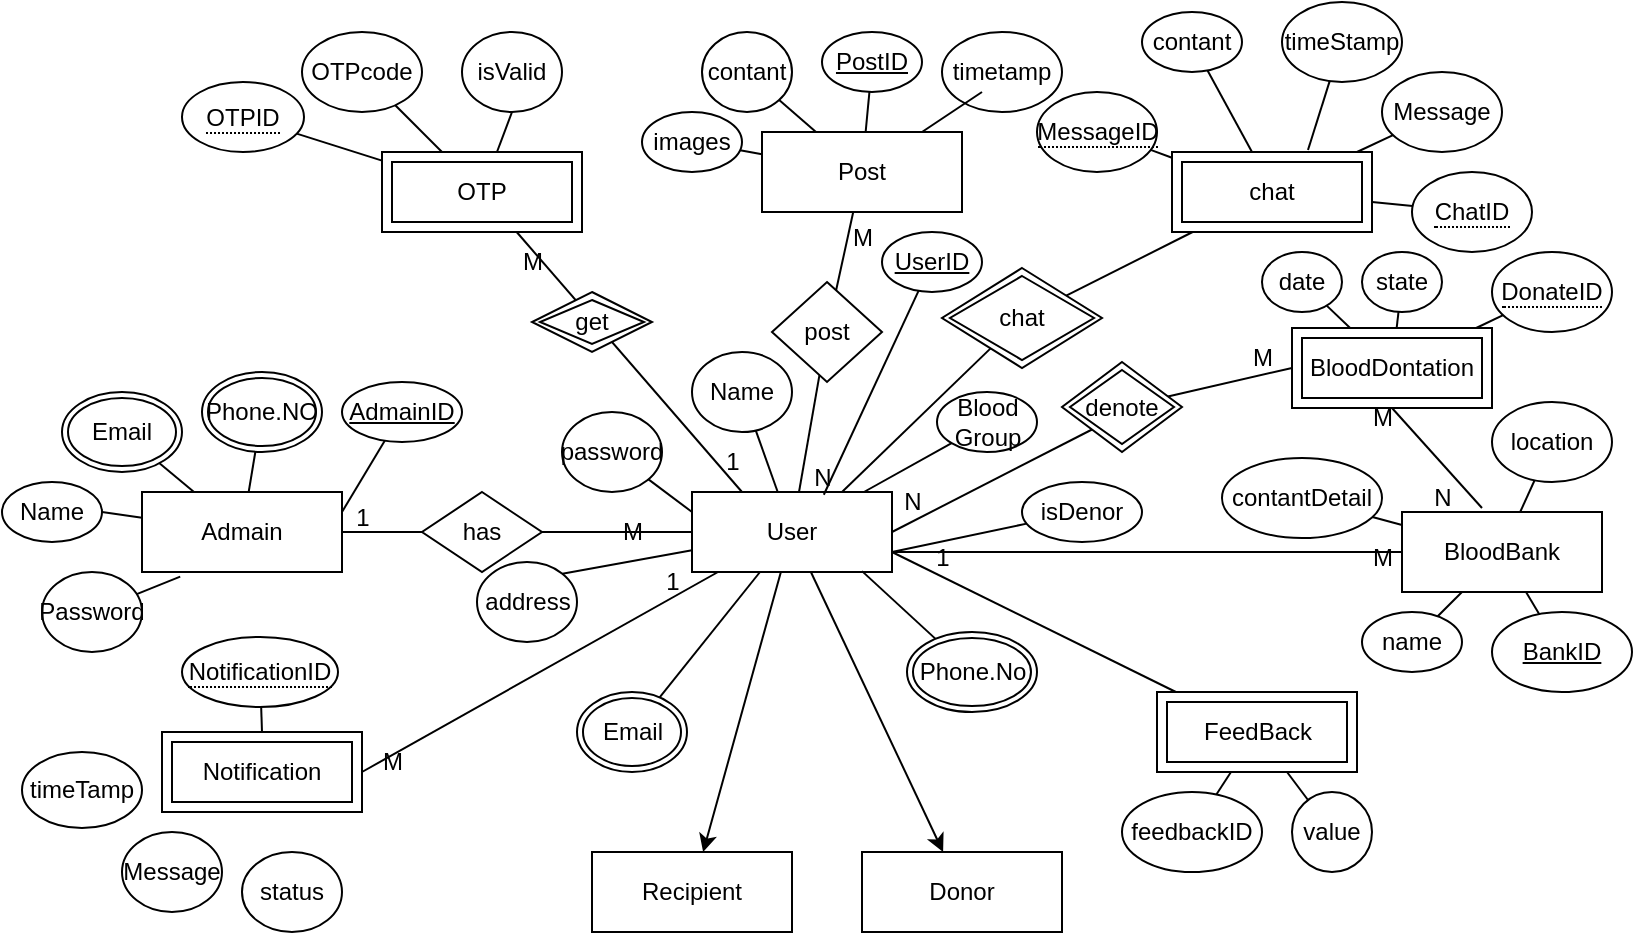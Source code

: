 <mxfile version="24.5.2" type="github">
  <diagram id="R2lEEEUBdFMjLlhIrx00" name="Page-1">
    <mxGraphModel dx="880" dy="446" grid="1" gridSize="10" guides="1" tooltips="1" connect="1" arrows="1" fold="1" page="1" pageScale="1" pageWidth="850" pageHeight="1100" math="0" shadow="0" extFonts="Permanent Marker^https://fonts.googleapis.com/css?family=Permanent+Marker">
      <root>
        <mxCell id="0" />
        <mxCell id="1" parent="0" />
        <mxCell id="QB1D0kBepASb9x_ZZ9DH-1" value="User" style="whiteSpace=wrap;html=1;align=center;" parent="1" vertex="1">
          <mxGeometry x="375" y="570" width="100" height="40" as="geometry" />
        </mxCell>
        <mxCell id="QB1D0kBepASb9x_ZZ9DH-2" value="Admain" style="whiteSpace=wrap;html=1;align=center;" parent="1" vertex="1">
          <mxGeometry x="100" y="570" width="100" height="40" as="geometry" />
        </mxCell>
        <mxCell id="QB1D0kBepASb9x_ZZ9DH-3" value="Donor" style="whiteSpace=wrap;html=1;align=center;" parent="1" vertex="1">
          <mxGeometry x="460" y="750" width="100" height="40" as="geometry" />
        </mxCell>
        <mxCell id="QB1D0kBepASb9x_ZZ9DH-4" value="Recipient" style="whiteSpace=wrap;html=1;align=center;" parent="1" vertex="1">
          <mxGeometry x="325" y="750" width="100" height="40" as="geometry" />
        </mxCell>
        <mxCell id="QB1D0kBepASb9x_ZZ9DH-5" value="OTP" style="shape=ext;margin=3;double=1;whiteSpace=wrap;html=1;align=center;" parent="1" vertex="1">
          <mxGeometry x="220" y="400" width="100" height="40" as="geometry" />
        </mxCell>
        <mxCell id="QB1D0kBepASb9x_ZZ9DH-7" value="Post" style="whiteSpace=wrap;html=1;align=center;" parent="1" vertex="1">
          <mxGeometry x="410" y="390" width="100" height="40" as="geometry" />
        </mxCell>
        <mxCell id="QB1D0kBepASb9x_ZZ9DH-8" value="BloodDontation" style="shape=ext;margin=3;double=1;whiteSpace=wrap;html=1;align=center;" parent="1" vertex="1">
          <mxGeometry x="675" y="488" width="100" height="40" as="geometry" />
        </mxCell>
        <mxCell id="QB1D0kBepASb9x_ZZ9DH-9" value="BloodBank" style="whiteSpace=wrap;html=1;align=center;" parent="1" vertex="1">
          <mxGeometry x="730" y="580" width="100" height="40" as="geometry" />
        </mxCell>
        <mxCell id="QB1D0kBepASb9x_ZZ9DH-12" value="UserID" style="ellipse;whiteSpace=wrap;html=1;align=center;fontStyle=4;" parent="1" vertex="1">
          <mxGeometry x="470" y="440" width="50" height="30" as="geometry" />
        </mxCell>
        <mxCell id="QB1D0kBepASb9x_ZZ9DH-13" value="address" style="ellipse;whiteSpace=wrap;html=1;align=center;" parent="1" vertex="1">
          <mxGeometry x="267.5" y="605" width="50" height="40" as="geometry" />
        </mxCell>
        <mxCell id="QB1D0kBepASb9x_ZZ9DH-14" value="password" style="ellipse;whiteSpace=wrap;html=1;align=center;" parent="1" vertex="1">
          <mxGeometry x="310" y="530" width="50" height="40" as="geometry" />
        </mxCell>
        <mxCell id="QB1D0kBepASb9x_ZZ9DH-15" value="Name" style="ellipse;whiteSpace=wrap;html=1;align=center;" parent="1" vertex="1">
          <mxGeometry x="375" y="500" width="50" height="40" as="geometry" />
        </mxCell>
        <mxCell id="QB1D0kBepASb9x_ZZ9DH-16" value="Phone.No" style="ellipse;shape=doubleEllipse;margin=3;whiteSpace=wrap;html=1;align=center;" parent="1" vertex="1">
          <mxGeometry x="482.5" y="640" width="65" height="40" as="geometry" />
        </mxCell>
        <mxCell id="QB1D0kBepASb9x_ZZ9DH-17" value="Email" style="ellipse;shape=doubleEllipse;margin=3;whiteSpace=wrap;html=1;align=center;" parent="1" vertex="1">
          <mxGeometry x="317.5" y="670" width="55" height="40" as="geometry" />
        </mxCell>
        <mxCell id="QB1D0kBepASb9x_ZZ9DH-18" value="isDenor" style="ellipse;whiteSpace=wrap;html=1;align=center;" parent="1" vertex="1">
          <mxGeometry x="540" y="565" width="60" height="30" as="geometry" />
        </mxCell>
        <mxCell id="QB1D0kBepASb9x_ZZ9DH-19" value="Blood&lt;br&gt;Group" style="ellipse;whiteSpace=wrap;html=1;align=center;" parent="1" vertex="1">
          <mxGeometry x="497.5" y="520" width="50" height="30" as="geometry" />
        </mxCell>
        <mxCell id="QB1D0kBepASb9x_ZZ9DH-20" value="has" style="shape=rhombus;perimeter=rhombusPerimeter;whiteSpace=wrap;html=1;align=center;" parent="1" vertex="1">
          <mxGeometry x="240" y="570" width="60" height="40" as="geometry" />
        </mxCell>
        <mxCell id="QB1D0kBepASb9x_ZZ9DH-21" value="" style="endArrow=none;html=1;rounded=0;entryX=0;entryY=0.5;entryDx=0;entryDy=0;" parent="1" source="QB1D0kBepASb9x_ZZ9DH-20" target="QB1D0kBepASb9x_ZZ9DH-1" edge="1">
          <mxGeometry relative="1" as="geometry">
            <mxPoint x="370" y="580" as="sourcePoint" />
            <mxPoint x="530" y="580" as="targetPoint" />
          </mxGeometry>
        </mxCell>
        <mxCell id="QB1D0kBepASb9x_ZZ9DH-22" value="" style="endArrow=none;html=1;rounded=0;" parent="1" source="QB1D0kBepASb9x_ZZ9DH-2" target="QB1D0kBepASb9x_ZZ9DH-20" edge="1">
          <mxGeometry relative="1" as="geometry">
            <mxPoint x="370" y="580" as="sourcePoint" />
            <mxPoint x="530" y="580" as="targetPoint" />
          </mxGeometry>
        </mxCell>
        <mxCell id="QB1D0kBepASb9x_ZZ9DH-23" value="" style="endArrow=none;html=1;rounded=0;entryX=0.25;entryY=0;entryDx=0;entryDy=0;" parent="1" source="QB1D0kBepASb9x_ZZ9DH-5" target="QB1D0kBepASb9x_ZZ9DH-1" edge="1">
          <mxGeometry relative="1" as="geometry">
            <mxPoint x="370" y="580" as="sourcePoint" />
            <mxPoint x="530" y="580" as="targetPoint" />
          </mxGeometry>
        </mxCell>
        <mxCell id="QB1D0kBepASb9x_ZZ9DH-24" value="" style="endArrow=none;html=1;rounded=0;" parent="1" source="QB1D0kBepASb9x_ZZ9DH-57" target="QB1D0kBepASb9x_ZZ9DH-7" edge="1">
          <mxGeometry relative="1" as="geometry">
            <mxPoint x="370" y="580" as="sourcePoint" />
            <mxPoint x="530" y="580" as="targetPoint" />
          </mxGeometry>
        </mxCell>
        <mxCell id="QB1D0kBepASb9x_ZZ9DH-25" value="" style="endArrow=none;html=1;rounded=0;" parent="1" source="EV8ZqtbG6k8P1l08Tk5u-41" target="EV8ZqtbG6k8P1l08Tk5u-40" edge="1">
          <mxGeometry relative="1" as="geometry">
            <mxPoint x="538.333" y="486.667" as="sourcePoint" />
            <mxPoint x="610" y="425" as="targetPoint" />
          </mxGeometry>
        </mxCell>
        <mxCell id="QB1D0kBepASb9x_ZZ9DH-26" value="" style="endArrow=none;html=1;rounded=0;entryX=1;entryY=0.5;entryDx=0;entryDy=0;exitX=0;exitY=1;exitDx=0;exitDy=0;" parent="1" source="EV8ZqtbG6k8P1l08Tk5u-15" target="QB1D0kBepASb9x_ZZ9DH-1" edge="1">
          <mxGeometry relative="1" as="geometry">
            <mxPoint x="370" y="580" as="sourcePoint" />
            <mxPoint x="530" y="580" as="targetPoint" />
          </mxGeometry>
        </mxCell>
        <mxCell id="QB1D0kBepASb9x_ZZ9DH-38" value="" style="endArrow=none;html=1;rounded=0;entryX=0;entryY=0.25;entryDx=0;entryDy=0;" parent="1" source="QB1D0kBepASb9x_ZZ9DH-14" target="QB1D0kBepASb9x_ZZ9DH-1" edge="1">
          <mxGeometry relative="1" as="geometry">
            <mxPoint x="80" y="510" as="sourcePoint" />
            <mxPoint x="240" y="510" as="targetPoint" />
          </mxGeometry>
        </mxCell>
        <mxCell id="QB1D0kBepASb9x_ZZ9DH-39" value="" style="endArrow=none;html=1;rounded=0;" parent="1" source="QB1D0kBepASb9x_ZZ9DH-1" target="QB1D0kBepASb9x_ZZ9DH-15" edge="1">
          <mxGeometry relative="1" as="geometry">
            <mxPoint x="370" y="580" as="sourcePoint" />
            <mxPoint x="530" y="580" as="targetPoint" />
          </mxGeometry>
        </mxCell>
        <mxCell id="QB1D0kBepASb9x_ZZ9DH-40" value="" style="endArrow=none;html=1;rounded=0;exitX=0.659;exitY=0.034;exitDx=0;exitDy=0;exitPerimeter=0;" parent="1" source="QB1D0kBepASb9x_ZZ9DH-1" target="QB1D0kBepASb9x_ZZ9DH-12" edge="1">
          <mxGeometry relative="1" as="geometry">
            <mxPoint x="370" y="580" as="sourcePoint" />
            <mxPoint x="530" y="580" as="targetPoint" />
          </mxGeometry>
        </mxCell>
        <mxCell id="QB1D0kBepASb9x_ZZ9DH-41" value="" style="endArrow=none;html=1;rounded=0;entryX=1;entryY=0.75;entryDx=0;entryDy=0;" parent="1" source="QB1D0kBepASb9x_ZZ9DH-18" target="QB1D0kBepASb9x_ZZ9DH-1" edge="1">
          <mxGeometry relative="1" as="geometry">
            <mxPoint x="370" y="580" as="sourcePoint" />
            <mxPoint x="530" y="580" as="targetPoint" />
          </mxGeometry>
        </mxCell>
        <mxCell id="QB1D0kBepASb9x_ZZ9DH-42" value="" style="endArrow=none;html=1;rounded=0;entryX=0.85;entryY=0.989;entryDx=0;entryDy=0;entryPerimeter=0;" parent="1" source="QB1D0kBepASb9x_ZZ9DH-16" target="QB1D0kBepASb9x_ZZ9DH-1" edge="1">
          <mxGeometry relative="1" as="geometry">
            <mxPoint x="370" y="580" as="sourcePoint" />
            <mxPoint x="530" y="580" as="targetPoint" />
          </mxGeometry>
        </mxCell>
        <mxCell id="QB1D0kBepASb9x_ZZ9DH-44" value="" style="endArrow=none;html=1;rounded=0;" parent="1" source="QB1D0kBepASb9x_ZZ9DH-1" target="QB1D0kBepASb9x_ZZ9DH-17" edge="1">
          <mxGeometry relative="1" as="geometry">
            <mxPoint x="370" y="580" as="sourcePoint" />
            <mxPoint x="530" y="580" as="targetPoint" />
          </mxGeometry>
        </mxCell>
        <mxCell id="QB1D0kBepASb9x_ZZ9DH-45" value="" style="endArrow=none;html=1;rounded=0;entryX=1;entryY=0;entryDx=0;entryDy=0;" parent="1" source="QB1D0kBepASb9x_ZZ9DH-1" target="QB1D0kBepASb9x_ZZ9DH-13" edge="1">
          <mxGeometry relative="1" as="geometry">
            <mxPoint x="370" y="580" as="sourcePoint" />
            <mxPoint x="530" y="580" as="targetPoint" />
          </mxGeometry>
        </mxCell>
        <mxCell id="QB1D0kBepASb9x_ZZ9DH-46" value="Phone.NO" style="ellipse;shape=doubleEllipse;margin=3;whiteSpace=wrap;html=1;align=center;" parent="1" vertex="1">
          <mxGeometry x="130" y="510" width="60" height="40" as="geometry" />
        </mxCell>
        <mxCell id="QB1D0kBepASb9x_ZZ9DH-47" value="Email" style="ellipse;shape=doubleEllipse;margin=3;whiteSpace=wrap;html=1;align=center;" parent="1" vertex="1">
          <mxGeometry x="60" y="520" width="60" height="40" as="geometry" />
        </mxCell>
        <mxCell id="QB1D0kBepASb9x_ZZ9DH-48" value="" style="endArrow=none;html=1;rounded=0;" parent="1" source="QB1D0kBepASb9x_ZZ9DH-2" target="QB1D0kBepASb9x_ZZ9DH-47" edge="1">
          <mxGeometry relative="1" as="geometry">
            <mxPoint x="370" y="580" as="sourcePoint" />
            <mxPoint x="530" y="580" as="targetPoint" />
          </mxGeometry>
        </mxCell>
        <mxCell id="QB1D0kBepASb9x_ZZ9DH-49" value="" style="endArrow=none;html=1;rounded=0;" parent="1" source="QB1D0kBepASb9x_ZZ9DH-2" target="QB1D0kBepASb9x_ZZ9DH-46" edge="1">
          <mxGeometry relative="1" as="geometry">
            <mxPoint x="370" y="580" as="sourcePoint" />
            <mxPoint x="530" y="580" as="targetPoint" />
          </mxGeometry>
        </mxCell>
        <mxCell id="QB1D0kBepASb9x_ZZ9DH-50" value="AdmainID" style="ellipse;whiteSpace=wrap;html=1;align=center;fontStyle=4;" parent="1" vertex="1">
          <mxGeometry x="200" y="515" width="60" height="30" as="geometry" />
        </mxCell>
        <mxCell id="QB1D0kBepASb9x_ZZ9DH-51" value="" style="endArrow=none;html=1;rounded=0;exitX=1;exitY=0.25;exitDx=0;exitDy=0;" parent="1" source="QB1D0kBepASb9x_ZZ9DH-2" target="QB1D0kBepASb9x_ZZ9DH-50" edge="1">
          <mxGeometry relative="1" as="geometry">
            <mxPoint x="370" y="580" as="sourcePoint" />
            <mxPoint x="530" y="580" as="targetPoint" />
          </mxGeometry>
        </mxCell>
        <mxCell id="QB1D0kBepASb9x_ZZ9DH-52" value="Password" style="ellipse;whiteSpace=wrap;html=1;align=center;" parent="1" vertex="1">
          <mxGeometry x="50" y="610" width="50" height="40" as="geometry" />
        </mxCell>
        <mxCell id="QB1D0kBepASb9x_ZZ9DH-53" value="Name" style="ellipse;whiteSpace=wrap;html=1;align=center;" parent="1" vertex="1">
          <mxGeometry x="30" y="565" width="50" height="30" as="geometry" />
        </mxCell>
        <mxCell id="QB1D0kBepASb9x_ZZ9DH-55" value="" style="endArrow=none;html=1;rounded=0;" parent="1" source="QB1D0kBepASb9x_ZZ9DH-2" edge="1">
          <mxGeometry relative="1" as="geometry">
            <mxPoint x="370" y="580" as="sourcePoint" />
            <mxPoint x="80" y="580" as="targetPoint" />
          </mxGeometry>
        </mxCell>
        <mxCell id="QB1D0kBepASb9x_ZZ9DH-56" value="" style="endArrow=none;html=1;rounded=0;exitX=0.191;exitY=1.057;exitDx=0;exitDy=0;exitPerimeter=0;" parent="1" source="QB1D0kBepASb9x_ZZ9DH-2" target="QB1D0kBepASb9x_ZZ9DH-52" edge="1">
          <mxGeometry relative="1" as="geometry">
            <mxPoint x="370" y="580" as="sourcePoint" />
            <mxPoint x="530" y="580" as="targetPoint" />
          </mxGeometry>
        </mxCell>
        <mxCell id="QB1D0kBepASb9x_ZZ9DH-59" value="1" style="text;html=1;align=center;verticalAlign=middle;resizable=0;points=[];autosize=1;strokeColor=none;fillColor=none;" parent="1" vertex="1">
          <mxGeometry x="195" y="568" width="30" height="30" as="geometry" />
        </mxCell>
        <mxCell id="QB1D0kBepASb9x_ZZ9DH-60" value="M" style="text;html=1;align=center;verticalAlign=middle;resizable=0;points=[];autosize=1;strokeColor=none;fillColor=none;" parent="1" vertex="1">
          <mxGeometry x="330" y="575" width="30" height="30" as="geometry" />
        </mxCell>
        <mxCell id="QB1D0kBepASb9x_ZZ9DH-62" value="1" style="text;html=1;align=center;verticalAlign=middle;resizable=0;points=[];autosize=1;strokeColor=none;fillColor=none;" parent="1" vertex="1">
          <mxGeometry x="380" y="540" width="30" height="30" as="geometry" />
        </mxCell>
        <mxCell id="QB1D0kBepASb9x_ZZ9DH-63" value="" style="endArrow=none;html=1;rounded=0;entryX=0.25;entryY=0;entryDx=0;entryDy=0;" parent="1" source="QB1D0kBepASb9x_ZZ9DH-5" target="QB1D0kBepASb9x_ZZ9DH-61" edge="1">
          <mxGeometry relative="1" as="geometry">
            <mxPoint x="287" y="440" as="sourcePoint" />
            <mxPoint x="400" y="570" as="targetPoint" />
          </mxGeometry>
        </mxCell>
        <mxCell id="QB1D0kBepASb9x_ZZ9DH-61" value="M" style="text;html=1;align=center;verticalAlign=middle;resizable=0;points=[];autosize=1;strokeColor=none;fillColor=none;" parent="1" vertex="1">
          <mxGeometry x="280" y="440" width="30" height="30" as="geometry" />
        </mxCell>
        <mxCell id="QB1D0kBepASb9x_ZZ9DH-64" value="isValid" style="ellipse;whiteSpace=wrap;html=1;align=center;" parent="1" vertex="1">
          <mxGeometry x="260" y="340" width="50" height="40" as="geometry" />
        </mxCell>
        <mxCell id="QB1D0kBepASb9x_ZZ9DH-65" value="OTPcode" style="ellipse;whiteSpace=wrap;html=1;align=center;" parent="1" vertex="1">
          <mxGeometry x="180" y="340" width="60" height="40" as="geometry" />
        </mxCell>
        <mxCell id="QB1D0kBepASb9x_ZZ9DH-66" value="" style="endArrow=none;html=1;rounded=0;exitX=0.5;exitY=1;exitDx=0;exitDy=0;" parent="1" source="QB1D0kBepASb9x_ZZ9DH-64" target="QB1D0kBepASb9x_ZZ9DH-5" edge="1">
          <mxGeometry relative="1" as="geometry">
            <mxPoint x="240" y="500" as="sourcePoint" />
            <mxPoint x="400" y="500" as="targetPoint" />
          </mxGeometry>
        </mxCell>
        <mxCell id="QB1D0kBepASb9x_ZZ9DH-67" value="" style="endArrow=none;html=1;rounded=0;" parent="1" source="QB1D0kBepASb9x_ZZ9DH-65" target="QB1D0kBepASb9x_ZZ9DH-5" edge="1">
          <mxGeometry relative="1" as="geometry">
            <mxPoint x="240" y="500" as="sourcePoint" />
            <mxPoint x="400" y="500" as="targetPoint" />
          </mxGeometry>
        </mxCell>
        <mxCell id="QB1D0kBepASb9x_ZZ9DH-69" value="" style="endArrow=none;html=1;rounded=0;" parent="1" source="EV8ZqtbG6k8P1l08Tk5u-43" target="QB1D0kBepASb9x_ZZ9DH-5" edge="1">
          <mxGeometry relative="1" as="geometry">
            <mxPoint x="199.904" y="416.196" as="sourcePoint" />
            <mxPoint x="400" y="500" as="targetPoint" />
          </mxGeometry>
        </mxCell>
        <mxCell id="QB1D0kBepASb9x_ZZ9DH-70" value="" style="edgeStyle=none;orthogonalLoop=1;jettySize=auto;html=1;rounded=0;" parent="1" source="QB1D0kBepASb9x_ZZ9DH-1" target="QB1D0kBepASb9x_ZZ9DH-3" edge="1">
          <mxGeometry width="100" relative="1" as="geometry">
            <mxPoint x="370" y="680" as="sourcePoint" />
            <mxPoint x="470" y="680" as="targetPoint" />
            <Array as="points" />
          </mxGeometry>
        </mxCell>
        <mxCell id="QB1D0kBepASb9x_ZZ9DH-71" value="" style="edgeStyle=none;orthogonalLoop=1;jettySize=auto;html=1;rounded=0;" parent="1" source="QB1D0kBepASb9x_ZZ9DH-1" target="QB1D0kBepASb9x_ZZ9DH-4" edge="1">
          <mxGeometry width="100" relative="1" as="geometry">
            <mxPoint x="320" y="680" as="sourcePoint" />
            <mxPoint x="420" y="680" as="targetPoint" />
            <Array as="points" />
          </mxGeometry>
        </mxCell>
        <mxCell id="EV8ZqtbG6k8P1l08Tk5u-1" value="images" style="ellipse;whiteSpace=wrap;html=1;align=center;" vertex="1" parent="1">
          <mxGeometry x="350" y="380" width="50" height="30" as="geometry" />
        </mxCell>
        <mxCell id="EV8ZqtbG6k8P1l08Tk5u-2" value="timetamp" style="ellipse;whiteSpace=wrap;html=1;align=center;" vertex="1" parent="1">
          <mxGeometry x="500" y="340" width="60" height="40" as="geometry" />
        </mxCell>
        <mxCell id="EV8ZqtbG6k8P1l08Tk5u-3" value="contant" style="ellipse;whiteSpace=wrap;html=1;align=center;" vertex="1" parent="1">
          <mxGeometry x="380" y="340" width="45" height="40" as="geometry" />
        </mxCell>
        <mxCell id="EV8ZqtbG6k8P1l08Tk5u-4" value="PostID" style="ellipse;whiteSpace=wrap;html=1;align=center;fontStyle=4;" vertex="1" parent="1">
          <mxGeometry x="440" y="340" width="50" height="30" as="geometry" />
        </mxCell>
        <mxCell id="EV8ZqtbG6k8P1l08Tk5u-5" value="get" style="shape=rhombus;double=1;perimeter=rhombusPerimeter;whiteSpace=wrap;html=1;align=center;" vertex="1" parent="1">
          <mxGeometry x="295" y="470" width="60" height="30" as="geometry" />
        </mxCell>
        <mxCell id="EV8ZqtbG6k8P1l08Tk5u-6" value="" style="endArrow=none;html=1;rounded=0;" edge="1" parent="1" source="QB1D0kBepASb9x_ZZ9DH-1" target="QB1D0kBepASb9x_ZZ9DH-57">
          <mxGeometry relative="1" as="geometry">
            <mxPoint x="429" y="570" as="sourcePoint" />
            <mxPoint x="456" y="430" as="targetPoint" />
          </mxGeometry>
        </mxCell>
        <mxCell id="QB1D0kBepASb9x_ZZ9DH-57" value="post" style="shape=rhombus;perimeter=rhombusPerimeter;whiteSpace=wrap;html=1;align=center;" parent="1" vertex="1">
          <mxGeometry x="415" y="465" width="55" height="50" as="geometry" />
        </mxCell>
        <mxCell id="EV8ZqtbG6k8P1l08Tk5u-7" value="N" style="text;html=1;align=center;verticalAlign=middle;resizable=0;points=[];autosize=1;strokeColor=none;fillColor=none;" vertex="1" parent="1">
          <mxGeometry x="425" y="548" width="30" height="30" as="geometry" />
        </mxCell>
        <mxCell id="EV8ZqtbG6k8P1l08Tk5u-9" value="M" style="text;html=1;align=center;verticalAlign=middle;resizable=0;points=[];autosize=1;strokeColor=none;fillColor=none;" vertex="1" parent="1">
          <mxGeometry x="445" y="428" width="30" height="30" as="geometry" />
        </mxCell>
        <mxCell id="EV8ZqtbG6k8P1l08Tk5u-10" value="" style="endArrow=none;html=1;rounded=0;" edge="1" parent="1" target="QB1D0kBepASb9x_ZZ9DH-7">
          <mxGeometry relative="1" as="geometry">
            <mxPoint x="520" y="370" as="sourcePoint" />
            <mxPoint x="500" y="540" as="targetPoint" />
          </mxGeometry>
        </mxCell>
        <mxCell id="EV8ZqtbG6k8P1l08Tk5u-11" value="" style="endArrow=none;html=1;rounded=0;" edge="1" parent="1" source="EV8ZqtbG6k8P1l08Tk5u-4" target="QB1D0kBepASb9x_ZZ9DH-7">
          <mxGeometry relative="1" as="geometry">
            <mxPoint x="450" y="465" as="sourcePoint" />
            <mxPoint x="610" y="465" as="targetPoint" />
          </mxGeometry>
        </mxCell>
        <mxCell id="EV8ZqtbG6k8P1l08Tk5u-12" value="" style="endArrow=none;html=1;rounded=0;" edge="1" parent="1" source="EV8ZqtbG6k8P1l08Tk5u-3" target="QB1D0kBepASb9x_ZZ9DH-7">
          <mxGeometry relative="1" as="geometry">
            <mxPoint x="340" y="540" as="sourcePoint" />
            <mxPoint x="500" y="540" as="targetPoint" />
          </mxGeometry>
        </mxCell>
        <mxCell id="EV8ZqtbG6k8P1l08Tk5u-13" value="" style="endArrow=none;html=1;rounded=0;" edge="1" parent="1" source="EV8ZqtbG6k8P1l08Tk5u-1" target="QB1D0kBepASb9x_ZZ9DH-7">
          <mxGeometry relative="1" as="geometry">
            <mxPoint x="340" y="540" as="sourcePoint" />
            <mxPoint x="500" y="540" as="targetPoint" />
          </mxGeometry>
        </mxCell>
        <mxCell id="EV8ZqtbG6k8P1l08Tk5u-17" value="" style="endArrow=none;html=1;rounded=0;exitX=0;exitY=0.5;exitDx=0;exitDy=0;" edge="1" parent="1" source="QB1D0kBepASb9x_ZZ9DH-8" target="EV8ZqtbG6k8P1l08Tk5u-15">
          <mxGeometry relative="1" as="geometry">
            <mxPoint x="670" y="510" as="sourcePoint" />
            <mxPoint x="620" y="530" as="targetPoint" />
          </mxGeometry>
        </mxCell>
        <mxCell id="EV8ZqtbG6k8P1l08Tk5u-15" value="denote" style="shape=rhombus;double=1;perimeter=rhombusPerimeter;whiteSpace=wrap;html=1;align=center;" vertex="1" parent="1">
          <mxGeometry x="560" y="505" width="60" height="45" as="geometry" />
        </mxCell>
        <mxCell id="EV8ZqtbG6k8P1l08Tk5u-18" value="N" style="text;html=1;align=center;verticalAlign=middle;resizable=0;points=[];autosize=1;strokeColor=none;fillColor=none;" vertex="1" parent="1">
          <mxGeometry x="470" y="560" width="30" height="30" as="geometry" />
        </mxCell>
        <mxCell id="EV8ZqtbG6k8P1l08Tk5u-19" value="M" style="text;html=1;align=center;verticalAlign=middle;resizable=0;points=[];autosize=1;strokeColor=none;fillColor=none;" vertex="1" parent="1">
          <mxGeometry x="645" y="488" width="30" height="30" as="geometry" />
        </mxCell>
        <mxCell id="EV8ZqtbG6k8P1l08Tk5u-25" value="" style="endArrow=none;html=1;rounded=0;entryX=0.5;entryY=1;entryDx=0;entryDy=0;exitX=0.4;exitY=-0.05;exitDx=0;exitDy=0;exitPerimeter=0;" edge="1" parent="1" source="QB1D0kBepASb9x_ZZ9DH-9" target="QB1D0kBepASb9x_ZZ9DH-8">
          <mxGeometry relative="1" as="geometry">
            <mxPoint x="340" y="570" as="sourcePoint" />
            <mxPoint x="500" y="570" as="targetPoint" />
          </mxGeometry>
        </mxCell>
        <mxCell id="EV8ZqtbG6k8P1l08Tk5u-29" value="M" style="text;html=1;align=center;verticalAlign=middle;resizable=0;points=[];autosize=1;strokeColor=none;fillColor=none;" vertex="1" parent="1">
          <mxGeometry x="705" y="518" width="30" height="30" as="geometry" />
        </mxCell>
        <mxCell id="EV8ZqtbG6k8P1l08Tk5u-30" value="N" style="text;html=1;align=center;verticalAlign=middle;resizable=0;points=[];autosize=1;strokeColor=none;fillColor=none;" vertex="1" parent="1">
          <mxGeometry x="735" y="558" width="30" height="30" as="geometry" />
        </mxCell>
        <mxCell id="EV8ZqtbG6k8P1l08Tk5u-31" value="" style="endArrow=none;html=1;rounded=0;exitX=1;exitY=0.75;exitDx=0;exitDy=0;" edge="1" parent="1" source="QB1D0kBepASb9x_ZZ9DH-1" target="EV8ZqtbG6k8P1l08Tk5u-67">
          <mxGeometry relative="1" as="geometry">
            <mxPoint x="500" y="570" as="sourcePoint" />
            <mxPoint x="615" y="680" as="targetPoint" />
          </mxGeometry>
        </mxCell>
        <mxCell id="EV8ZqtbG6k8P1l08Tk5u-34" value="Message" style="ellipse;whiteSpace=wrap;html=1;align=center;" vertex="1" parent="1">
          <mxGeometry x="720" y="360" width="60" height="40" as="geometry" />
        </mxCell>
        <mxCell id="EV8ZqtbG6k8P1l08Tk5u-35" value="timeStamp" style="ellipse;whiteSpace=wrap;html=1;align=center;" vertex="1" parent="1">
          <mxGeometry x="670" y="325" width="60" height="40" as="geometry" />
        </mxCell>
        <mxCell id="EV8ZqtbG6k8P1l08Tk5u-36" value="contant" style="ellipse;whiteSpace=wrap;html=1;align=center;" vertex="1" parent="1">
          <mxGeometry x="600" y="330" width="50" height="30" as="geometry" />
        </mxCell>
        <mxCell id="EV8ZqtbG6k8P1l08Tk5u-39" value="" style="endArrow=none;html=1;rounded=0;exitX=0.75;exitY=0;exitDx=0;exitDy=0;" edge="1" parent="1" source="QB1D0kBepASb9x_ZZ9DH-1" target="EV8ZqtbG6k8P1l08Tk5u-41">
          <mxGeometry relative="1" as="geometry">
            <mxPoint x="450" y="570" as="sourcePoint" />
            <mxPoint x="498.333" y="506.667" as="targetPoint" />
          </mxGeometry>
        </mxCell>
        <mxCell id="EV8ZqtbG6k8P1l08Tk5u-40" value="chat" style="shape=ext;margin=3;double=1;whiteSpace=wrap;html=1;align=center;" vertex="1" parent="1">
          <mxGeometry x="615" y="400" width="100" height="40" as="geometry" />
        </mxCell>
        <mxCell id="EV8ZqtbG6k8P1l08Tk5u-42" value="" style="endArrow=none;html=1;rounded=0;exitX=0.75;exitY=0;exitDx=0;exitDy=0;" edge="1" parent="1" target="EV8ZqtbG6k8P1l08Tk5u-41">
          <mxGeometry relative="1" as="geometry">
            <mxPoint x="538.333" y="486.667" as="sourcePoint" />
            <mxPoint x="624" y="440" as="targetPoint" />
          </mxGeometry>
        </mxCell>
        <mxCell id="EV8ZqtbG6k8P1l08Tk5u-41" value="chat" style="shape=rhombus;double=1;perimeter=rhombusPerimeter;whiteSpace=wrap;html=1;align=center;" vertex="1" parent="1">
          <mxGeometry x="500" y="458" width="80" height="50" as="geometry" />
        </mxCell>
        <mxCell id="EV8ZqtbG6k8P1l08Tk5u-43" value="&lt;span style=&quot;border-bottom: 1px dotted&quot;&gt;OTPID&lt;/span&gt;" style="ellipse;whiteSpace=wrap;html=1;align=center;" vertex="1" parent="1">
          <mxGeometry x="120" y="365" width="61" height="35" as="geometry" />
        </mxCell>
        <mxCell id="EV8ZqtbG6k8P1l08Tk5u-45" value="&lt;span style=&quot;border-bottom: 1px dotted&quot;&gt;MessageID&lt;/span&gt;" style="ellipse;whiteSpace=wrap;html=1;align=center;" vertex="1" parent="1">
          <mxGeometry x="547.5" y="370" width="60" height="40" as="geometry" />
        </mxCell>
        <mxCell id="EV8ZqtbG6k8P1l08Tk5u-46" value="&lt;span style=&quot;border-bottom: 1px dotted&quot;&gt;ChatID&lt;/span&gt;" style="ellipse;whiteSpace=wrap;html=1;align=center;" vertex="1" parent="1">
          <mxGeometry x="735" y="410" width="60" height="40" as="geometry" />
        </mxCell>
        <mxCell id="EV8ZqtbG6k8P1l08Tk5u-49" value="" style="endArrow=none;html=1;rounded=0;" edge="1" parent="1" source="EV8ZqtbG6k8P1l08Tk5u-45" target="EV8ZqtbG6k8P1l08Tk5u-40">
          <mxGeometry relative="1" as="geometry">
            <mxPoint x="440" y="480" as="sourcePoint" />
            <mxPoint x="600" y="480" as="targetPoint" />
          </mxGeometry>
        </mxCell>
        <mxCell id="EV8ZqtbG6k8P1l08Tk5u-50" value="" style="endArrow=none;html=1;rounded=0;" edge="1" parent="1" source="EV8ZqtbG6k8P1l08Tk5u-46" target="EV8ZqtbG6k8P1l08Tk5u-40">
          <mxGeometry relative="1" as="geometry">
            <mxPoint x="440" y="480" as="sourcePoint" />
            <mxPoint x="600" y="480" as="targetPoint" />
          </mxGeometry>
        </mxCell>
        <mxCell id="EV8ZqtbG6k8P1l08Tk5u-51" value="" style="endArrow=none;html=1;rounded=0;" edge="1" parent="1" source="EV8ZqtbG6k8P1l08Tk5u-34" target="EV8ZqtbG6k8P1l08Tk5u-40">
          <mxGeometry relative="1" as="geometry">
            <mxPoint x="440" y="480" as="sourcePoint" />
            <mxPoint x="600" y="480" as="targetPoint" />
          </mxGeometry>
        </mxCell>
        <mxCell id="EV8ZqtbG6k8P1l08Tk5u-52" value="" style="endArrow=none;html=1;rounded=0;entryX=0.68;entryY=-0.025;entryDx=0;entryDy=0;entryPerimeter=0;" edge="1" parent="1" source="EV8ZqtbG6k8P1l08Tk5u-35" target="EV8ZqtbG6k8P1l08Tk5u-40">
          <mxGeometry relative="1" as="geometry">
            <mxPoint x="440" y="480" as="sourcePoint" />
            <mxPoint x="600" y="480" as="targetPoint" />
          </mxGeometry>
        </mxCell>
        <mxCell id="EV8ZqtbG6k8P1l08Tk5u-53" value="" style="endArrow=none;html=1;rounded=0;entryX=0.4;entryY=0;entryDx=0;entryDy=0;entryPerimeter=0;" edge="1" parent="1" source="EV8ZqtbG6k8P1l08Tk5u-36" target="EV8ZqtbG6k8P1l08Tk5u-40">
          <mxGeometry relative="1" as="geometry">
            <mxPoint x="440" y="480" as="sourcePoint" />
            <mxPoint x="600" y="480" as="targetPoint" />
          </mxGeometry>
        </mxCell>
        <mxCell id="EV8ZqtbG6k8P1l08Tk5u-55" value="BankID" style="ellipse;whiteSpace=wrap;html=1;align=center;fontStyle=4;" vertex="1" parent="1">
          <mxGeometry x="775" y="630" width="70" height="40" as="geometry" />
        </mxCell>
        <mxCell id="EV8ZqtbG6k8P1l08Tk5u-56" value="contantDetail" style="ellipse;whiteSpace=wrap;html=1;align=center;" vertex="1" parent="1">
          <mxGeometry x="640" y="553" width="80" height="40" as="geometry" />
        </mxCell>
        <mxCell id="EV8ZqtbG6k8P1l08Tk5u-57" value="location" style="ellipse;whiteSpace=wrap;html=1;align=center;" vertex="1" parent="1">
          <mxGeometry x="775" y="525" width="60" height="40" as="geometry" />
        </mxCell>
        <mxCell id="EV8ZqtbG6k8P1l08Tk5u-58" value="name" style="ellipse;whiteSpace=wrap;html=1;align=center;" vertex="1" parent="1">
          <mxGeometry x="710" y="630" width="50" height="30" as="geometry" />
        </mxCell>
        <mxCell id="EV8ZqtbG6k8P1l08Tk5u-59" style="edgeStyle=orthogonalEdgeStyle;rounded=0;orthogonalLoop=1;jettySize=auto;html=1;exitX=0.5;exitY=1;exitDx=0;exitDy=0;" edge="1" parent="1" source="QB1D0kBepASb9x_ZZ9DH-9" target="QB1D0kBepASb9x_ZZ9DH-9">
          <mxGeometry relative="1" as="geometry" />
        </mxCell>
        <mxCell id="EV8ZqtbG6k8P1l08Tk5u-63" value="" style="endArrow=none;html=1;rounded=0;" edge="1" parent="1" source="QB1D0kBepASb9x_ZZ9DH-9" target="EV8ZqtbG6k8P1l08Tk5u-57">
          <mxGeometry relative="1" as="geometry">
            <mxPoint x="440" y="600" as="sourcePoint" />
            <mxPoint x="600" y="600" as="targetPoint" />
          </mxGeometry>
        </mxCell>
        <mxCell id="EV8ZqtbG6k8P1l08Tk5u-64" value="" style="endArrow=none;html=1;rounded=0;" edge="1" parent="1" source="EV8ZqtbG6k8P1l08Tk5u-55" target="QB1D0kBepASb9x_ZZ9DH-9">
          <mxGeometry relative="1" as="geometry">
            <mxPoint x="440" y="600" as="sourcePoint" />
            <mxPoint x="600" y="600" as="targetPoint" />
          </mxGeometry>
        </mxCell>
        <mxCell id="EV8ZqtbG6k8P1l08Tk5u-65" value="" style="endArrow=none;html=1;rounded=0;" edge="1" parent="1" source="EV8ZqtbG6k8P1l08Tk5u-58" target="QB1D0kBepASb9x_ZZ9DH-9">
          <mxGeometry relative="1" as="geometry">
            <mxPoint x="440" y="600" as="sourcePoint" />
            <mxPoint x="600" y="600" as="targetPoint" />
          </mxGeometry>
        </mxCell>
        <mxCell id="EV8ZqtbG6k8P1l08Tk5u-66" value="" style="endArrow=none;html=1;rounded=0;" edge="1" parent="1" source="EV8ZqtbG6k8P1l08Tk5u-56" target="QB1D0kBepASb9x_ZZ9DH-9">
          <mxGeometry relative="1" as="geometry">
            <mxPoint x="440" y="600" as="sourcePoint" />
            <mxPoint x="600" y="600" as="targetPoint" />
          </mxGeometry>
        </mxCell>
        <mxCell id="EV8ZqtbG6k8P1l08Tk5u-67" value="FeedBack" style="shape=ext;margin=3;double=1;whiteSpace=wrap;html=1;align=center;" vertex="1" parent="1">
          <mxGeometry x="607.5" y="670" width="100" height="40" as="geometry" />
        </mxCell>
        <mxCell id="EV8ZqtbG6k8P1l08Tk5u-68" value="feedbackID" style="ellipse;whiteSpace=wrap;html=1;align=center;" vertex="1" parent="1">
          <mxGeometry x="590" y="720" width="70" height="40" as="geometry" />
        </mxCell>
        <mxCell id="EV8ZqtbG6k8P1l08Tk5u-69" value="value" style="ellipse;whiteSpace=wrap;html=1;align=center;" vertex="1" parent="1">
          <mxGeometry x="675" y="720" width="40" height="40" as="geometry" />
        </mxCell>
        <mxCell id="EV8ZqtbG6k8P1l08Tk5u-70" value="" style="endArrow=none;html=1;rounded=0;exitX=1;exitY=0.75;exitDx=0;exitDy=0;" edge="1" parent="1" source="QB1D0kBepASb9x_ZZ9DH-1" target="QB1D0kBepASb9x_ZZ9DH-9">
          <mxGeometry relative="1" as="geometry">
            <mxPoint x="440" y="630" as="sourcePoint" />
            <mxPoint x="600" y="630" as="targetPoint" />
          </mxGeometry>
        </mxCell>
        <mxCell id="EV8ZqtbG6k8P1l08Tk5u-71" value="M" style="text;html=1;align=center;verticalAlign=middle;resizable=0;points=[];autosize=1;strokeColor=none;fillColor=none;" vertex="1" parent="1">
          <mxGeometry x="705" y="588" width="30" height="30" as="geometry" />
        </mxCell>
        <mxCell id="EV8ZqtbG6k8P1l08Tk5u-72" value="1" style="text;html=1;align=center;verticalAlign=middle;resizable=0;points=[];autosize=1;strokeColor=none;fillColor=none;" vertex="1" parent="1">
          <mxGeometry x="485" y="588" width="30" height="30" as="geometry" />
        </mxCell>
        <mxCell id="EV8ZqtbG6k8P1l08Tk5u-74" value="" style="endArrow=none;html=1;rounded=0;exitX=0;exitY=1;exitDx=0;exitDy=0;" edge="1" parent="1" source="QB1D0kBepASb9x_ZZ9DH-19" target="QB1D0kBepASb9x_ZZ9DH-1">
          <mxGeometry relative="1" as="geometry">
            <mxPoint x="440" y="630" as="sourcePoint" />
            <mxPoint x="600" y="630" as="targetPoint" />
          </mxGeometry>
        </mxCell>
        <mxCell id="EV8ZqtbG6k8P1l08Tk5u-75" value="" style="endArrow=none;html=1;rounded=0;" edge="1" parent="1" source="EV8ZqtbG6k8P1l08Tk5u-69" target="EV8ZqtbG6k8P1l08Tk5u-67">
          <mxGeometry relative="1" as="geometry">
            <mxPoint x="440" y="630" as="sourcePoint" />
            <mxPoint x="600" y="630" as="targetPoint" />
          </mxGeometry>
        </mxCell>
        <mxCell id="EV8ZqtbG6k8P1l08Tk5u-76" value="" style="endArrow=none;html=1;rounded=0;" edge="1" parent="1" source="EV8ZqtbG6k8P1l08Tk5u-68" target="EV8ZqtbG6k8P1l08Tk5u-67">
          <mxGeometry relative="1" as="geometry">
            <mxPoint x="440" y="630" as="sourcePoint" />
            <mxPoint x="600" y="630" as="targetPoint" />
          </mxGeometry>
        </mxCell>
        <mxCell id="EV8ZqtbG6k8P1l08Tk5u-78" value="date" style="ellipse;whiteSpace=wrap;html=1;align=center;" vertex="1" parent="1">
          <mxGeometry x="660" y="450" width="40" height="30" as="geometry" />
        </mxCell>
        <mxCell id="EV8ZqtbG6k8P1l08Tk5u-79" value="state" style="ellipse;whiteSpace=wrap;html=1;align=center;" vertex="1" parent="1">
          <mxGeometry x="710" y="450" width="40" height="30" as="geometry" />
        </mxCell>
        <mxCell id="EV8ZqtbG6k8P1l08Tk5u-80" value="" style="endArrow=none;html=1;rounded=0;" edge="1" parent="1" source="QB1D0kBepASb9x_ZZ9DH-8" target="EV8ZqtbG6k8P1l08Tk5u-83">
          <mxGeometry relative="1" as="geometry">
            <mxPoint x="440" y="510" as="sourcePoint" />
            <mxPoint x="600" y="510" as="targetPoint" />
          </mxGeometry>
        </mxCell>
        <mxCell id="EV8ZqtbG6k8P1l08Tk5u-81" value="" style="endArrow=none;html=1;rounded=0;" edge="1" parent="1" source="QB1D0kBepASb9x_ZZ9DH-8" target="EV8ZqtbG6k8P1l08Tk5u-79">
          <mxGeometry relative="1" as="geometry">
            <mxPoint x="440" y="510" as="sourcePoint" />
            <mxPoint x="600" y="510" as="targetPoint" />
          </mxGeometry>
        </mxCell>
        <mxCell id="EV8ZqtbG6k8P1l08Tk5u-82" value="" style="endArrow=none;html=1;rounded=0;" edge="1" parent="1" source="QB1D0kBepASb9x_ZZ9DH-8" target="EV8ZqtbG6k8P1l08Tk5u-78">
          <mxGeometry relative="1" as="geometry">
            <mxPoint x="440" y="510" as="sourcePoint" />
            <mxPoint x="600" y="510" as="targetPoint" />
          </mxGeometry>
        </mxCell>
        <mxCell id="EV8ZqtbG6k8P1l08Tk5u-83" value="&lt;span style=&quot;border-bottom: 1px dotted&quot;&gt;DonateID&lt;/span&gt;" style="ellipse;whiteSpace=wrap;html=1;align=center;" vertex="1" parent="1">
          <mxGeometry x="775" y="450" width="60" height="40" as="geometry" />
        </mxCell>
        <mxCell id="EV8ZqtbG6k8P1l08Tk5u-84" value="Notification" style="shape=ext;margin=3;double=1;whiteSpace=wrap;html=1;align=center;" vertex="1" parent="1">
          <mxGeometry x="110" y="690" width="100" height="40" as="geometry" />
        </mxCell>
        <mxCell id="EV8ZqtbG6k8P1l08Tk5u-85" value="" style="endArrow=none;html=1;rounded=0;entryX=0.13;entryY=1;entryDx=0;entryDy=0;entryPerimeter=0;exitX=1;exitY=0.5;exitDx=0;exitDy=0;" edge="1" parent="1" source="EV8ZqtbG6k8P1l08Tk5u-84" target="QB1D0kBepASb9x_ZZ9DH-1">
          <mxGeometry relative="1" as="geometry">
            <mxPoint x="190" y="630" as="sourcePoint" />
            <mxPoint x="350" y="630" as="targetPoint" />
          </mxGeometry>
        </mxCell>
        <mxCell id="EV8ZqtbG6k8P1l08Tk5u-86" value="&lt;span style=&quot;border-bottom: 1px dotted&quot;&gt;NotificationID&lt;/span&gt;" style="ellipse;whiteSpace=wrap;html=1;align=center;" vertex="1" parent="1">
          <mxGeometry x="120" y="642.5" width="78" height="35" as="geometry" />
        </mxCell>
        <mxCell id="EV8ZqtbG6k8P1l08Tk5u-87" value="status" style="ellipse;whiteSpace=wrap;html=1;align=center;" vertex="1" parent="1">
          <mxGeometry x="150" y="750" width="50" height="40" as="geometry" />
        </mxCell>
        <mxCell id="EV8ZqtbG6k8P1l08Tk5u-88" value="timeTamp" style="ellipse;whiteSpace=wrap;html=1;align=center;" vertex="1" parent="1">
          <mxGeometry x="40" y="700" width="60" height="38" as="geometry" />
        </mxCell>
        <mxCell id="EV8ZqtbG6k8P1l08Tk5u-89" value="Message" style="ellipse;whiteSpace=wrap;html=1;align=center;" vertex="1" parent="1">
          <mxGeometry x="90" y="740" width="50" height="40" as="geometry" />
        </mxCell>
        <mxCell id="EV8ZqtbG6k8P1l08Tk5u-90" value="" style="endArrow=none;html=1;rounded=0;entryX=0.5;entryY=0;entryDx=0;entryDy=0;" edge="1" parent="1" source="EV8ZqtbG6k8P1l08Tk5u-86" target="EV8ZqtbG6k8P1l08Tk5u-84">
          <mxGeometry relative="1" as="geometry">
            <mxPoint x="190" y="630" as="sourcePoint" />
            <mxPoint x="350" y="630" as="targetPoint" />
          </mxGeometry>
        </mxCell>
        <mxCell id="EV8ZqtbG6k8P1l08Tk5u-91" value="1" style="text;html=1;align=center;verticalAlign=middle;resizable=0;points=[];autosize=1;strokeColor=none;fillColor=none;" vertex="1" parent="1">
          <mxGeometry x="350" y="600" width="30" height="30" as="geometry" />
        </mxCell>
        <mxCell id="EV8ZqtbG6k8P1l08Tk5u-92" value="M" style="text;html=1;align=center;verticalAlign=middle;resizable=0;points=[];autosize=1;strokeColor=none;fillColor=none;" vertex="1" parent="1">
          <mxGeometry x="210" y="690" width="30" height="30" as="geometry" />
        </mxCell>
      </root>
    </mxGraphModel>
  </diagram>
</mxfile>
